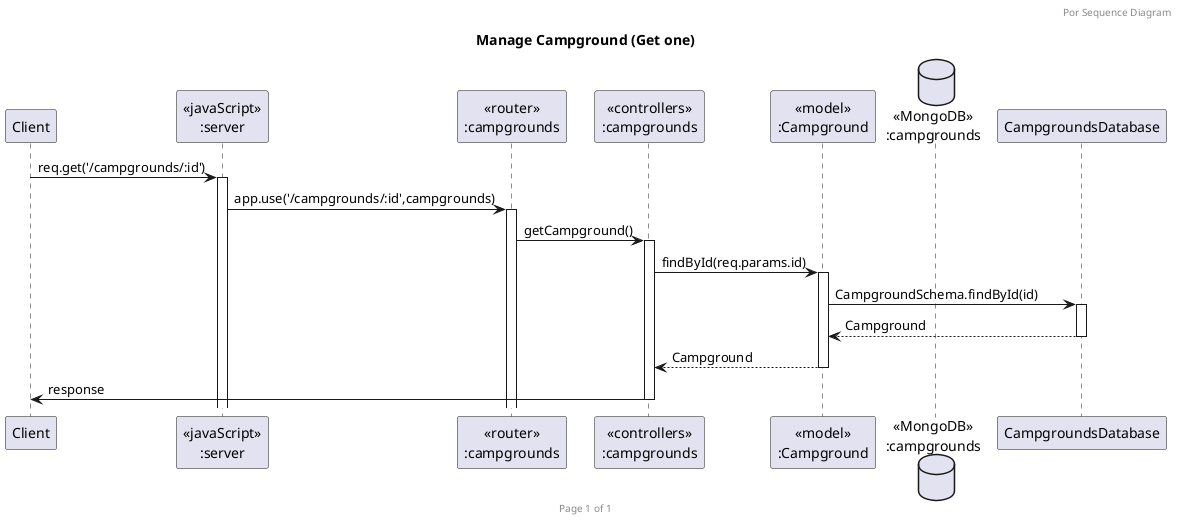 @startuml getone-campground

header Por Sequence Diagram
footer Page %page% of %lastpage%
title "Manage Campground (Get one)"

participant "Client" as client
participant "<<javaScript>>\n:server" as server
participant "<<router>>\n:campgrounds" as routerCampgrounds
participant "<<controllers>>\n:campgrounds" as controllersCampgrounds
participant "<<model>>\n:Campground" as modelCampground
database "<<MongoDB>>\n:campgrounds" as CampgroundDatabase

client->server ++:req.get('/campgrounds/:id')
server->routerCampgrounds ++:app.use('/campgrounds/:id',campgrounds)
routerCampgrounds -> controllersCampgrounds ++:getCampground()
controllersCampgrounds->modelCampground ++:findById(req.params.id) 
modelCampground ->CampgroundsDatabase ++: CampgroundSchema.findById(id)
CampgroundsDatabase --> modelCampground --: Campground
controllersCampgrounds <-- modelCampground --: Campground
controllersCampgrounds->client --:response

@enduml

